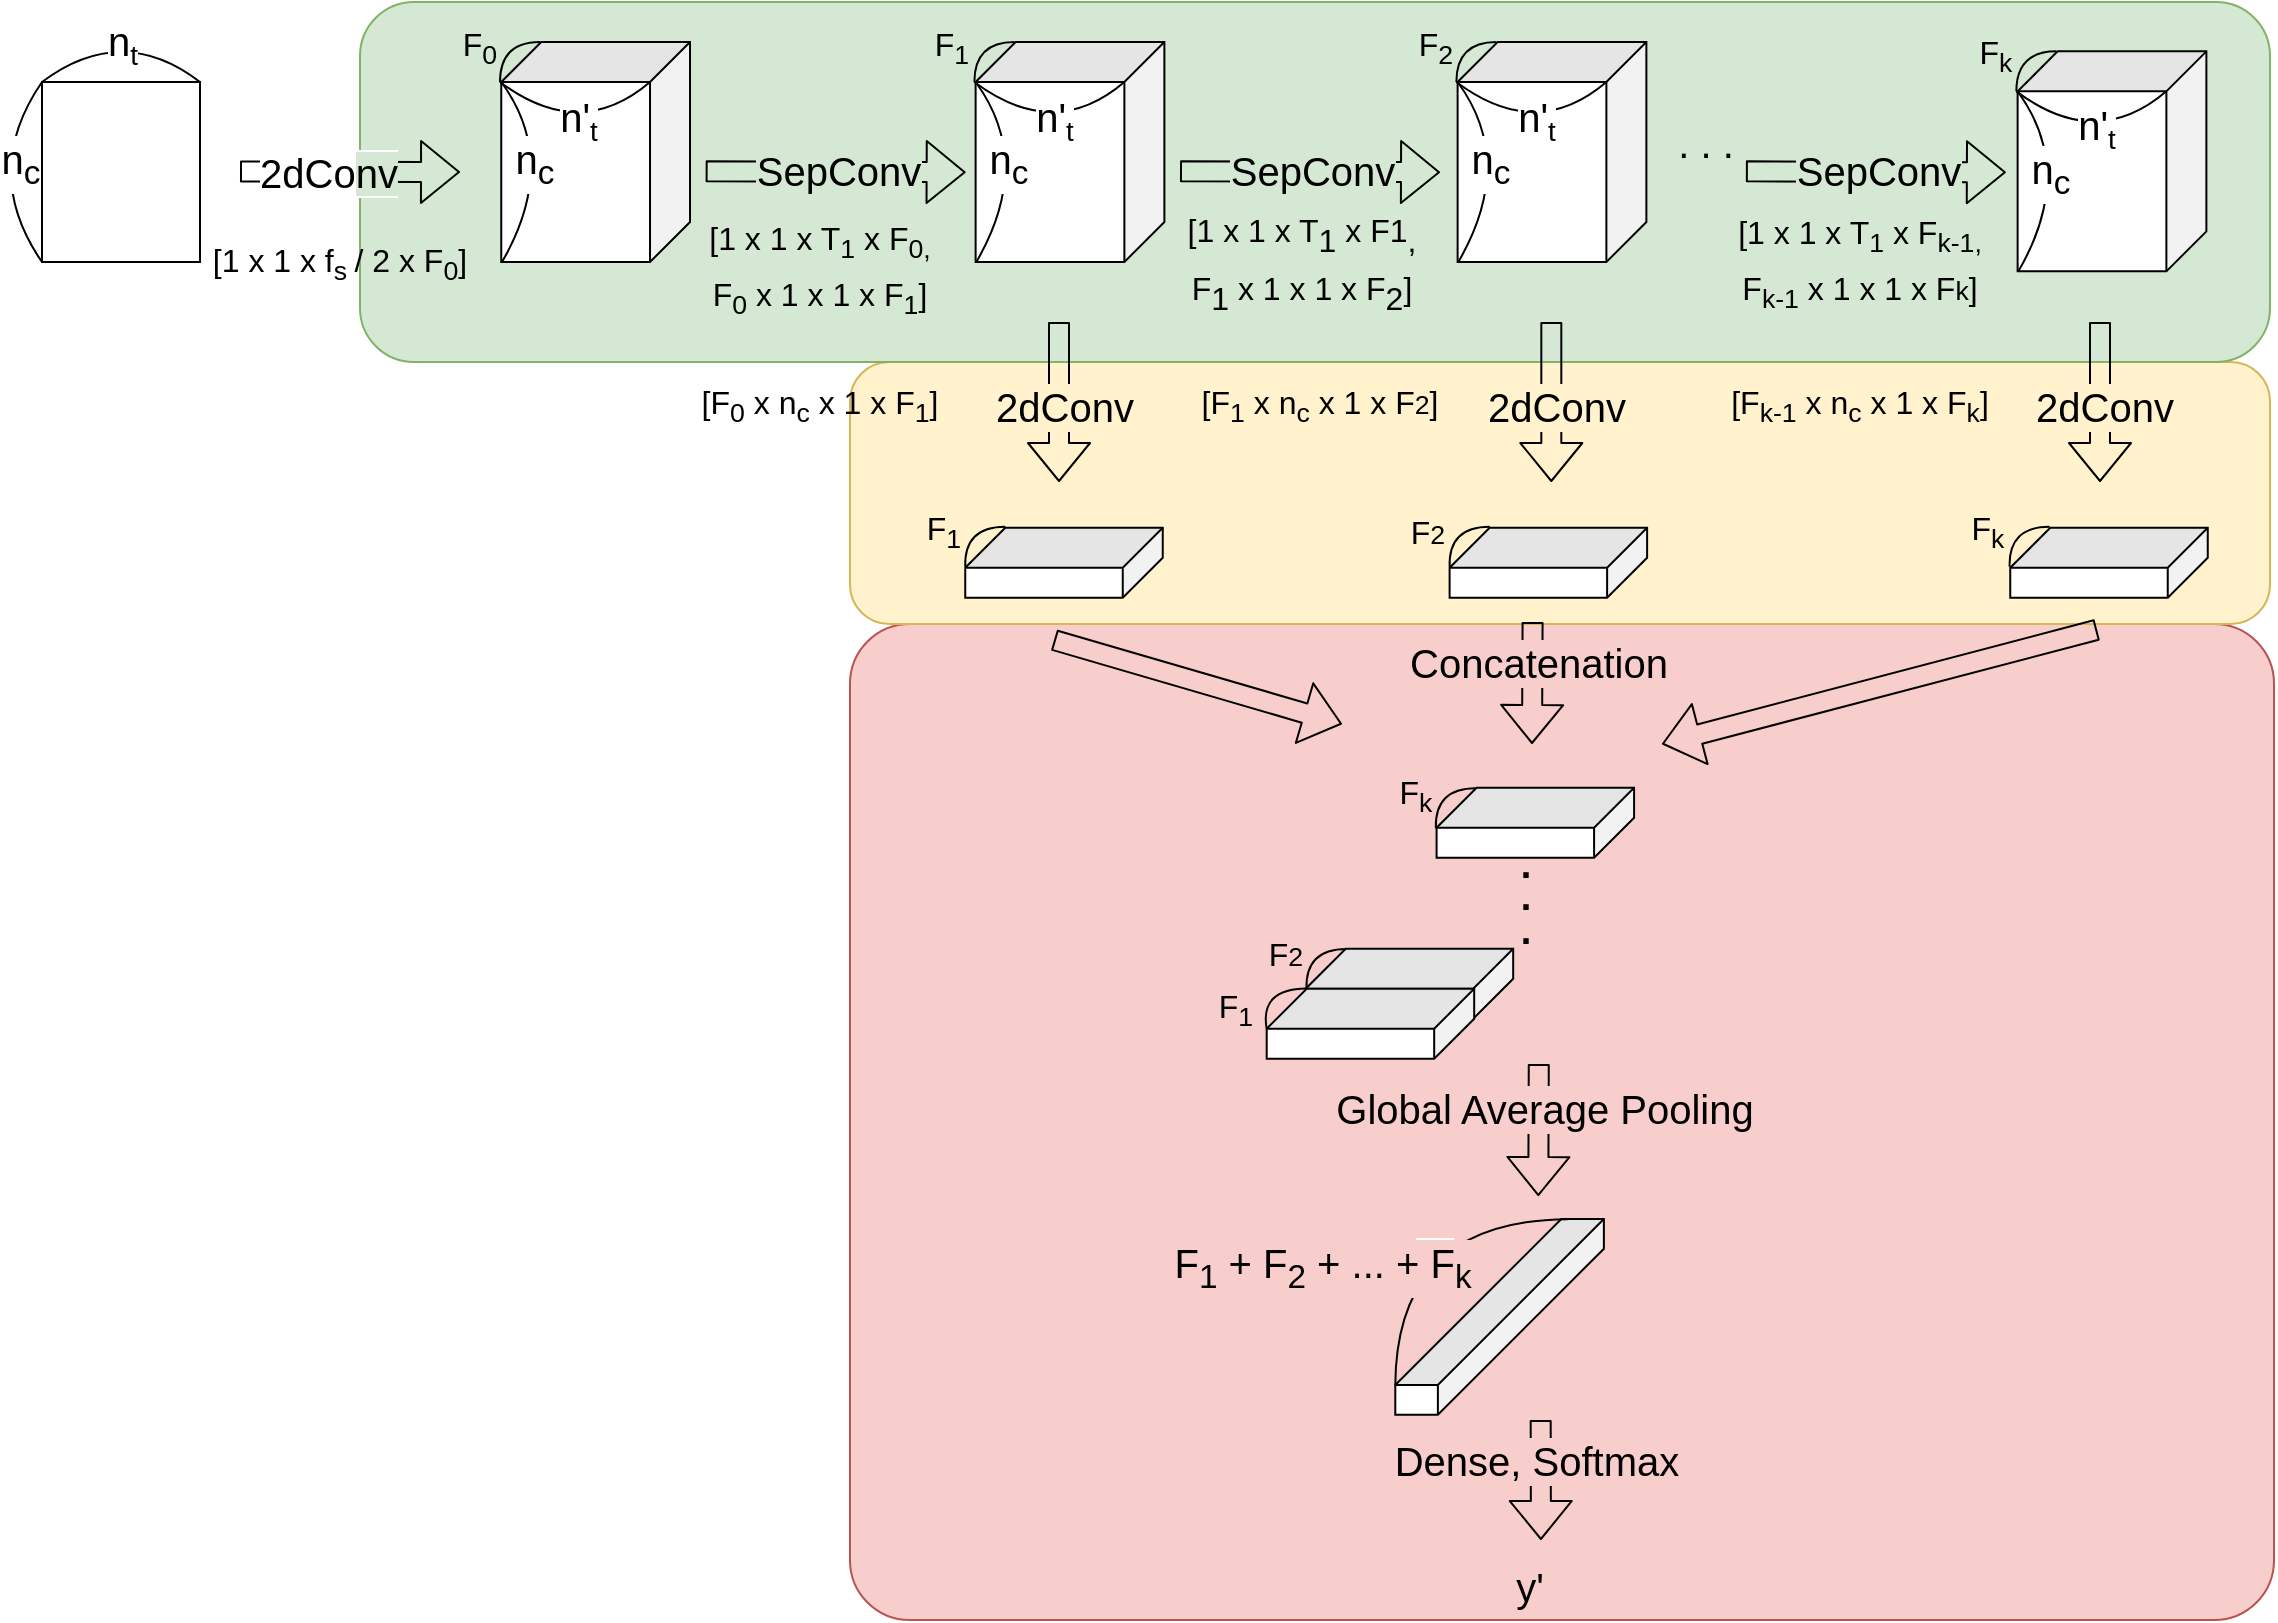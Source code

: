 <mxfile version="15.3.8" type="github"><diagram id="jRIr0wfKVOdQesPZKTkn" name="MSNN"><mxGraphModel dx="2842" dy="867" grid="1" gridSize="10" guides="1" tooltips="1" connect="1" arrows="1" fold="1" page="1" pageScale="1" pageWidth="1169" pageHeight="827" math="0" shadow="0"><root><mxCell id="0"/><mxCell id="1" parent="0"/><mxCell id="ZriFAy0KCeG_H7LmupDI-7" value="" style="rounded=1;whiteSpace=wrap;html=1;labelBackgroundColor=#FFF2CC;glass=0;arcSize=6;imageHeight=22;imageWidth=24;fillColor=#f8cecc;strokeColor=#b85450;" vertex="1" parent="1"><mxGeometry x="-722" y="322" width="712" height="498" as="geometry"/></mxCell><mxCell id="ZriFAy0KCeG_H7LmupDI-4" value="" style="rounded=1;whiteSpace=wrap;html=1;labelBackgroundColor=#D5E8D4;fillColor=#fff2cc;strokeColor=#d6b656;" vertex="1" parent="1"><mxGeometry x="-722" y="191" width="710" height="131" as="geometry"/></mxCell><mxCell id="ZriFAy0KCeG_H7LmupDI-1" value="" style="rounded=1;whiteSpace=wrap;html=1;fillColor=#d5e8d4;strokeColor=#82b366;" vertex="1" parent="1"><mxGeometry x="-967" y="11" width="955" height="180" as="geometry"/></mxCell><mxCell id="K6QV_oRI_L7NrehGVFSH-1" value="" style="rounded=0;whiteSpace=wrap;html=1;" parent="1" vertex="1"><mxGeometry x="-1126" y="51" width="79" height="90" as="geometry"/></mxCell><mxCell id="K6QV_oRI_L7NrehGVFSH-5" value="" style="endArrow=none;html=1;shadow=0;fontSize=20;sourcePerimeterSpacing=5;targetPerimeterSpacing=5;strokeColor=#000000;entryX=1;entryY=0;entryDx=0;entryDy=0;curved=1;" parent="1" target="K6QV_oRI_L7NrehGVFSH-1" edge="1"><mxGeometry width="50" height="50" relative="1" as="geometry"><mxPoint x="-1126" y="51" as="sourcePoint"/><mxPoint x="-1076" y="1" as="targetPoint"/><Array as="points"><mxPoint x="-1086" y="21"/></Array></mxGeometry></mxCell><mxCell id="K6QV_oRI_L7NrehGVFSH-6" value="n&lt;span style=&quot;font-size: 16.667px&quot;&gt;&lt;sub&gt;t&lt;/sub&gt;&lt;/span&gt;" style="edgeLabel;html=1;align=center;verticalAlign=middle;resizable=0;points=[];fontSize=20;" parent="K6QV_oRI_L7NrehGVFSH-5" vertex="1" connectable="0"><mxGeometry x="-0.146" y="-16" relative="1" as="geometry"><mxPoint x="-4" y="-7" as="offset"/></mxGeometry></mxCell><mxCell id="K6QV_oRI_L7NrehGVFSH-9" value="" style="endArrow=none;html=1;shadow=0;fontSize=20;sourcePerimeterSpacing=5;targetPerimeterSpacing=5;strokeColor=#000000;exitX=0;exitY=1;exitDx=0;exitDy=0;curved=1;" parent="1" source="K6QV_oRI_L7NrehGVFSH-1" edge="1"><mxGeometry width="50" height="50" relative="1" as="geometry"><mxPoint x="-1176" y="101" as="sourcePoint"/><mxPoint x="-1126" y="51" as="targetPoint"/><Array as="points"><mxPoint x="-1157" y="96"/></Array></mxGeometry></mxCell><mxCell id="K6QV_oRI_L7NrehGVFSH-10" value="n&lt;sub&gt;c&lt;/sub&gt;" style="edgeLabel;html=1;align=center;verticalAlign=middle;resizable=0;points=[];fontSize=20;" parent="K6QV_oRI_L7NrehGVFSH-9" vertex="1" connectable="0"><mxGeometry x="-0.292" y="-19" relative="1" as="geometry"><mxPoint x="-5" y="-7" as="offset"/></mxGeometry></mxCell><mxCell id="K6QV_oRI_L7NrehGVFSH-11" value="" style="shape=flexArrow;endArrow=classic;html=1;shadow=0;fontSize=20;sourcePerimeterSpacing=5;targetPerimeterSpacing=5;strokeColor=#000000;" parent="1" edge="1"><mxGeometry width="50" height="50" relative="1" as="geometry"><mxPoint x="-1027" y="95.75" as="sourcePoint"/><mxPoint x="-917" y="96" as="targetPoint"/></mxGeometry></mxCell><mxCell id="K6QV_oRI_L7NrehGVFSH-12" value="2dCo&lt;span style=&quot;background-color: rgb(213 , 232 , 212)&quot;&gt;nv&lt;/span&gt;" style="edgeLabel;html=1;align=center;verticalAlign=middle;resizable=0;points=[];fontSize=20;" parent="K6QV_oRI_L7NrehGVFSH-11" vertex="1" connectable="0"><mxGeometry x="0.018" y="2" relative="1" as="geometry"><mxPoint x="-12" y="2" as="offset"/></mxGeometry></mxCell><mxCell id="K6QV_oRI_L7NrehGVFSH-14" value="" style="shape=cube;whiteSpace=wrap;html=1;boundedLbl=1;backgroundOutline=1;darkOpacity=0.05;darkOpacity2=0.1;fontSize=20;rotation=90;" parent="1" vertex="1"><mxGeometry x="-904.18" y="38.81" width="110" height="94.38" as="geometry"/></mxCell><mxCell id="K6QV_oRI_L7NrehGVFSH-15" value="&lt;font style=&quot;font-size: 16px&quot;&gt;[1 x 1 x f&lt;sub&gt;s&amp;nbsp;&lt;/sub&gt;/ 2 x F&lt;sub&gt;0&lt;/sub&gt;]&lt;/font&gt;" style="text;html=1;strokeColor=none;fillColor=none;align=center;verticalAlign=middle;whiteSpace=wrap;rounded=0;fontSize=20;" parent="1" vertex="1"><mxGeometry x="-1047" y="129.75" width="140" height="20" as="geometry"/></mxCell><mxCell id="K6QV_oRI_L7NrehGVFSH-22" value="" style="endArrow=none;html=1;shadow=0;fontSize=20;sourcePerimeterSpacing=5;targetPerimeterSpacing=5;strokeColor=#000000;curved=1;" parent="1" edge="1"><mxGeometry width="50" height="50" relative="1" as="geometry"><mxPoint x="-877" y="31" as="sourcePoint"/><mxPoint x="-897" y="51" as="targetPoint"/><Array as="points"><mxPoint x="-897" y="31"/></Array></mxGeometry></mxCell><mxCell id="K6QV_oRI_L7NrehGVFSH-24" value="&lt;font style=&quot;font-size: 16px&quot;&gt;F&lt;sub&gt;0&lt;/sub&gt;&lt;/font&gt;" style="text;html=1;strokeColor=none;fillColor=none;align=center;verticalAlign=middle;whiteSpace=wrap;rounded=0;fontSize=20;" parent="1" vertex="1"><mxGeometry x="-927" y="21.63" width="40" height="20" as="geometry"/></mxCell><mxCell id="K6QV_oRI_L7NrehGVFSH-25" value="&lt;font style=&quot;font-size: 16px&quot;&gt;[1 x 1 x T&lt;sub&gt;1&lt;/sub&gt;&amp;nbsp;x F&lt;sub&gt;0,&lt;br&gt;&lt;/sub&gt;F&lt;sub&gt;0&lt;/sub&gt; x 1 x 1 x F&lt;sub&gt;1&lt;/sub&gt;]&lt;/font&gt;" style="text;html=1;strokeColor=none;fillColor=none;align=center;verticalAlign=middle;whiteSpace=wrap;rounded=0;fontSize=20;" parent="1" vertex="1"><mxGeometry x="-807" y="133.19" width="140" height="20" as="geometry"/></mxCell><mxCell id="K6QV_oRI_L7NrehGVFSH-26" value="" style="shape=flexArrow;endArrow=classic;html=1;shadow=0;fontSize=20;sourcePerimeterSpacing=5;targetPerimeterSpacing=5;strokeColor=#000000;" parent="1" edge="1"><mxGeometry width="50" height="50" relative="1" as="geometry"><mxPoint x="-794.18" y="95.58" as="sourcePoint"/><mxPoint x="-664.18" y="96.08" as="targetPoint"/></mxGeometry></mxCell><mxCell id="K6QV_oRI_L7NrehGVFSH-27" value="SepConv" style="edgeLabel;html=1;align=center;verticalAlign=middle;resizable=0;points=[];fontSize=20;labelBackgroundColor=#D5E8D4;" parent="K6QV_oRI_L7NrehGVFSH-26" vertex="1" connectable="0"><mxGeometry x="0.018" y="2" relative="1" as="geometry"><mxPoint y="1" as="offset"/></mxGeometry></mxCell><mxCell id="K6QV_oRI_L7NrehGVFSH-29" value="&lt;font style=&quot;font-size: 16px&quot;&gt;[1&amp;nbsp;&lt;/font&gt;&lt;font&gt;&lt;span style=&quot;font-size: 16px&quot;&gt;x 1 x T&lt;/span&gt;&lt;sub style=&quot;font-size: 16px&quot;&gt;1&lt;/sub&gt;&lt;span style=&quot;font-size: 16px&quot;&gt;&amp;nbsp;x F1&lt;/span&gt;&lt;sub style=&quot;font-size: 16px&quot;&gt;,&lt;br&gt;&lt;/sub&gt;&lt;span style=&quot;font-size: 16px&quot;&gt;F&lt;/span&gt;&lt;sub style=&quot;font-size: 16px&quot;&gt;1&lt;/sub&gt;&lt;span style=&quot;font-size: 16px&quot;&gt; x 1 x 1 x F&lt;/span&gt;&lt;sub style=&quot;font-size: 16px&quot;&gt;2&lt;/sub&gt;&lt;span style=&quot;font-size: 16px&quot;&gt;]&lt;/span&gt;&lt;/font&gt;" style="text;html=1;strokeColor=none;fillColor=none;align=center;verticalAlign=middle;whiteSpace=wrap;rounded=0;fontSize=20;" parent="1" vertex="1"><mxGeometry x="-591" y="129.75" width="190" height="20" as="geometry"/></mxCell><mxCell id="K6QV_oRI_L7NrehGVFSH-34" value="" style="shape=flexArrow;endArrow=classic;html=1;shadow=0;fontSize=20;sourcePerimeterSpacing=5;targetPerimeterSpacing=5;strokeColor=#000000;" parent="1" edge="1"><mxGeometry width="50" height="50" relative="1" as="geometry"><mxPoint x="-274.06" y="95.66" as="sourcePoint"/><mxPoint x="-144.06" y="96.16" as="targetPoint"/></mxGeometry></mxCell><mxCell id="K6QV_oRI_L7NrehGVFSH-35" value="SepConv" style="edgeLabel;html=1;align=center;verticalAlign=middle;resizable=0;points=[];fontSize=20;labelBackgroundColor=#D5E8D4;" parent="K6QV_oRI_L7NrehGVFSH-34" vertex="1" connectable="0"><mxGeometry x="0.018" y="2" relative="1" as="geometry"><mxPoint y="1" as="offset"/></mxGeometry></mxCell><mxCell id="K6QV_oRI_L7NrehGVFSH-37" value="&lt;font style=&quot;font-size: 16px&quot;&gt;[1 x 1 x T&lt;sub&gt;1&lt;/sub&gt;&amp;nbsp;x F&lt;sub&gt;k-1,&lt;br&gt;&lt;/sub&gt;F&lt;sub&gt;k-1&lt;/sub&gt; x 1 x 1 x F&lt;/font&gt;&lt;font&gt;&lt;span style=&quot;font-size: 13.333px&quot;&gt;k&lt;/span&gt;&lt;span style=&quot;font-size: 16px&quot;&gt;]&lt;/span&gt;&lt;/font&gt;" style="text;html=1;strokeColor=none;fillColor=none;align=center;verticalAlign=middle;whiteSpace=wrap;rounded=0;fontSize=20;" parent="1" vertex="1"><mxGeometry x="-287" y="129.75" width="140" height="20" as="geometry"/></mxCell><mxCell id="K6QV_oRI_L7NrehGVFSH-44" value=". . ." style="text;html=1;strokeColor=none;fillColor=none;align=center;verticalAlign=middle;whiteSpace=wrap;rounded=0;fontSize=20;" parent="1" vertex="1"><mxGeometry x="-314.06" y="71.0" width="40" height="20" as="geometry"/></mxCell><mxCell id="K6QV_oRI_L7NrehGVFSH-47" value="" style="shape=flexArrow;endArrow=classic;html=1;shadow=0;fontSize=20;sourcePerimeterSpacing=5;targetPerimeterSpacing=5;strokeColor=#000000;" parent="1" edge="1"><mxGeometry width="50" height="50" relative="1" as="geometry"><mxPoint x="-617.5" y="171" as="sourcePoint"/><mxPoint x="-617.5" y="251" as="targetPoint"/></mxGeometry></mxCell><mxCell id="K6QV_oRI_L7NrehGVFSH-48" value="2dConv" style="edgeLabel;html=1;align=center;verticalAlign=middle;resizable=0;points=[];fontSize=20;labelBackgroundColor=#FFF2CC;" parent="K6QV_oRI_L7NrehGVFSH-47" vertex="1" connectable="0"><mxGeometry x="0.018" y="2" relative="1" as="geometry"><mxPoint y="1" as="offset"/></mxGeometry></mxCell><mxCell id="K6QV_oRI_L7NrehGVFSH-49" value="&lt;font style=&quot;font-size: 16px&quot;&gt;[F&lt;sub&gt;0&lt;/sub&gt; x n&lt;sub&gt;c&lt;/sub&gt; x 1&amp;nbsp;x F&lt;sub&gt;1&lt;/sub&gt;]&lt;/font&gt;" style="text;html=1;strokeColor=none;fillColor=none;align=center;verticalAlign=middle;whiteSpace=wrap;rounded=0;fontSize=20;" parent="1" vertex="1"><mxGeometry x="-807" y="201" width="140" height="20" as="geometry"/></mxCell><mxCell id="K6QV_oRI_L7NrehGVFSH-50" value="" style="shape=cube;whiteSpace=wrap;html=1;boundedLbl=1;backgroundOutline=1;darkOpacity=0.05;darkOpacity2=0.1;fontSize=20;rotation=90;" parent="1" vertex="1"><mxGeometry x="-632.5" y="242" width="35" height="98.75" as="geometry"/></mxCell><mxCell id="K6QV_oRI_L7NrehGVFSH-51" value="&lt;font style=&quot;font-size: 16px&quot;&gt;F&lt;sub&gt;1&lt;/sub&gt;&lt;/font&gt;" style="text;html=1;strokeColor=none;fillColor=none;align=center;verticalAlign=middle;whiteSpace=wrap;rounded=0;fontSize=20;" parent="1" vertex="1"><mxGeometry x="-695" y="264" width="40" height="20" as="geometry"/></mxCell><mxCell id="K6QV_oRI_L7NrehGVFSH-52" value="" style="endArrow=none;html=1;shadow=0;fontSize=20;sourcePerimeterSpacing=5;targetPerimeterSpacing=5;strokeColor=#000000;curved=1;exitX=0;exitY=0;exitDx=0;exitDy=98.75;exitPerimeter=0;entryX=0;entryY=0;entryDx=20;entryDy=118.75;entryPerimeter=0;" parent="1" edge="1"><mxGeometry width="50" height="50" relative="1" as="geometry"><mxPoint x="-644.375" y="273.375" as="sourcePoint"/><mxPoint x="-664.375" y="293.375" as="targetPoint"/><Array as="points"><mxPoint x="-665" y="273.37"/></Array></mxGeometry></mxCell><mxCell id="K6QV_oRI_L7NrehGVFSH-56" value="" style="shape=flexArrow;endArrow=classic;html=1;shadow=0;fontSize=20;sourcePerimeterSpacing=5;targetPerimeterSpacing=5;strokeColor=#000000;" parent="1" edge="1"><mxGeometry width="50" height="50" relative="1" as="geometry"><mxPoint x="-371.34" y="171" as="sourcePoint"/><mxPoint x="-371.34" y="251" as="targetPoint"/></mxGeometry></mxCell><mxCell id="K6QV_oRI_L7NrehGVFSH-57" value="2dConv" style="edgeLabel;html=1;align=center;verticalAlign=middle;resizable=0;points=[];fontSize=20;labelBackgroundColor=#FFF2CC;" parent="K6QV_oRI_L7NrehGVFSH-56" vertex="1" connectable="0"><mxGeometry x="0.018" y="2" relative="1" as="geometry"><mxPoint y="1" as="offset"/></mxGeometry></mxCell><mxCell id="K6QV_oRI_L7NrehGVFSH-58" value="&lt;font style=&quot;font-size: 16px&quot;&gt;[F&lt;sub&gt;1&lt;/sub&gt; x n&lt;sub&gt;c&lt;/sub&gt; x 1&amp;nbsp;x F&lt;/font&gt;&lt;font&gt;&lt;span style=&quot;font-size: 13.333px&quot;&gt;2&lt;/span&gt;&lt;span style=&quot;font-size: 16px&quot;&gt;]&lt;/span&gt;&lt;/font&gt;" style="text;html=1;strokeColor=none;fillColor=none;align=center;verticalAlign=middle;whiteSpace=wrap;rounded=0;fontSize=20;" parent="1" vertex="1"><mxGeometry x="-557" y="201" width="140" height="20" as="geometry"/></mxCell><mxCell id="K6QV_oRI_L7NrehGVFSH-59" value="" style="shape=cube;whiteSpace=wrap;html=1;boundedLbl=1;backgroundOutline=1;darkOpacity=0.05;darkOpacity2=0.1;fontSize=20;rotation=90;" parent="1" vertex="1"><mxGeometry x="-390.32" y="242" width="35" height="98.75" as="geometry"/></mxCell><mxCell id="K6QV_oRI_L7NrehGVFSH-60" value="&lt;font style=&quot;font-size: 16px&quot;&gt;F&lt;/font&gt;&lt;font style=&quot;font-size: 13.333px&quot;&gt;2&lt;/font&gt;" style="text;html=1;strokeColor=none;fillColor=none;align=center;verticalAlign=middle;whiteSpace=wrap;rounded=0;fontSize=20;" parent="1" vertex="1"><mxGeometry x="-452.82" y="264" width="40" height="20" as="geometry"/></mxCell><mxCell id="K6QV_oRI_L7NrehGVFSH-61" value="" style="endArrow=none;html=1;shadow=0;fontSize=20;sourcePerimeterSpacing=5;targetPerimeterSpacing=5;strokeColor=#000000;curved=1;exitX=0;exitY=0;exitDx=0;exitDy=98.75;exitPerimeter=0;entryX=0;entryY=0;entryDx=20;entryDy=118.75;entryPerimeter=0;" parent="1" edge="1"><mxGeometry width="50" height="50" relative="1" as="geometry"><mxPoint x="-402.195" y="273.375" as="sourcePoint"/><mxPoint x="-422.195" y="293.375" as="targetPoint"/><Array as="points"><mxPoint x="-422.82" y="273.37"/></Array></mxGeometry></mxCell><mxCell id="K6QV_oRI_L7NrehGVFSH-62" value="" style="shape=flexArrow;endArrow=classic;html=1;shadow=0;fontSize=20;sourcePerimeterSpacing=5;targetPerimeterSpacing=5;strokeColor=#000000;" parent="1" edge="1"><mxGeometry width="50" height="50" relative="1" as="geometry"><mxPoint x="-97" y="171" as="sourcePoint"/><mxPoint x="-97" y="251" as="targetPoint"/></mxGeometry></mxCell><mxCell id="K6QV_oRI_L7NrehGVFSH-63" value="2dConv" style="edgeLabel;html=1;align=center;verticalAlign=middle;resizable=0;points=[];fontSize=20;labelBackgroundColor=#FFF2CC;" parent="K6QV_oRI_L7NrehGVFSH-62" vertex="1" connectable="0"><mxGeometry x="0.018" y="2" relative="1" as="geometry"><mxPoint y="1" as="offset"/></mxGeometry></mxCell><mxCell id="K6QV_oRI_L7NrehGVFSH-64" value="&lt;font style=&quot;font-size: 16px&quot;&gt;[F&lt;sub&gt;k-1&lt;/sub&gt; x n&lt;sub&gt;c&lt;/sub&gt; x 1&amp;nbsp;x F&lt;sub&gt;k&lt;/sub&gt;]&lt;/font&gt;" style="text;html=1;strokeColor=none;fillColor=none;align=center;verticalAlign=middle;whiteSpace=wrap;rounded=0;fontSize=20;" parent="1" vertex="1"><mxGeometry x="-287" y="201" width="140" height="20" as="geometry"/></mxCell><mxCell id="K6QV_oRI_L7NrehGVFSH-66" value="&lt;font style=&quot;font-size: 16px&quot;&gt;F&lt;sub&gt;k&lt;/sub&gt;&lt;/font&gt;" style="text;html=1;strokeColor=none;fillColor=none;align=center;verticalAlign=middle;whiteSpace=wrap;rounded=0;fontSize=20;" parent="1" vertex="1"><mxGeometry x="-172.82" y="264" width="40" height="20" as="geometry"/></mxCell><mxCell id="K6QV_oRI_L7NrehGVFSH-67" value="" style="endArrow=none;html=1;shadow=0;fontSize=20;sourcePerimeterSpacing=5;targetPerimeterSpacing=5;strokeColor=#000000;curved=1;exitX=0;exitY=0;exitDx=0;exitDy=98.75;exitPerimeter=0;entryX=0;entryY=0;entryDx=20;entryDy=118.75;entryPerimeter=0;" parent="1" edge="1"><mxGeometry width="50" height="50" relative="1" as="geometry"><mxPoint x="-122.195" y="273.375" as="sourcePoint"/><mxPoint x="-142.195" y="293.375" as="targetPoint"/><Array as="points"><mxPoint x="-142.82" y="273.37"/></Array></mxGeometry></mxCell><mxCell id="K6QV_oRI_L7NrehGVFSH-68" value="" style="shape=cube;whiteSpace=wrap;html=1;boundedLbl=1;backgroundOutline=1;darkOpacity=0.05;darkOpacity2=0.1;fontSize=20;rotation=90;" parent="1" vertex="1"><mxGeometry x="-459.78" y="450" width="35" height="103.74" as="geometry"/></mxCell><mxCell id="K6QV_oRI_L7NrehGVFSH-70" value="" style="shape=cube;whiteSpace=wrap;html=1;boundedLbl=1;backgroundOutline=1;darkOpacity=0.05;darkOpacity2=0.1;fontSize=20;rotation=90;" parent="1" vertex="1"><mxGeometry x="-479.28" y="470" width="35" height="103.74" as="geometry"/></mxCell><mxCell id="K6QV_oRI_L7NrehGVFSH-72" value="&lt;h6&gt;&lt;font style=&quot;font-size: 19px ; line-height: 60%&quot;&gt;.&lt;br&gt;&lt;/font&gt;&lt;font style=&quot;font-size: 19px ; line-height: 60%&quot;&gt;.&lt;br&gt;&lt;/font&gt;&lt;font style=&quot;font-size: 19px ; line-height: 60%&quot;&gt;.&lt;/font&gt;&lt;/h6&gt;" style="text;html=1;strokeColor=none;fillColor=none;align=center;verticalAlign=middle;whiteSpace=wrap;rounded=0;fontSize=20;" parent="1" vertex="1"><mxGeometry x="-403.83" y="450.75" width="40" height="20" as="geometry"/></mxCell><mxCell id="K6QV_oRI_L7NrehGVFSH-74" value="&lt;font style=&quot;font-size: 16px&quot;&gt;F&lt;sub&gt;1&lt;/sub&gt;&lt;/font&gt;" style="text;html=1;strokeColor=none;fillColor=none;align=center;verticalAlign=middle;whiteSpace=wrap;rounded=0;fontSize=20;" parent="1" vertex="1"><mxGeometry x="-549.21" y="502.5" width="40" height="20" as="geometry"/></mxCell><mxCell id="K6QV_oRI_L7NrehGVFSH-75" value="" style="endArrow=none;html=1;shadow=0;fontSize=20;sourcePerimeterSpacing=5;targetPerimeterSpacing=5;strokeColor=#000000;curved=1;entryX=0;entryY=0;entryDx=20;entryDy=103.74;entryPerimeter=0;" parent="1" target="K6QV_oRI_L7NrehGVFSH-70" edge="1"><mxGeometry width="50" height="50" relative="1" as="geometry"><mxPoint x="-493.78" y="504.25" as="sourcePoint"/><mxPoint x="-511.37" y="525.14" as="targetPoint"/><Array as="points"><mxPoint x="-517.21" y="504.5"/></Array></mxGeometry></mxCell><mxCell id="K6QV_oRI_L7NrehGVFSH-79" value="&lt;font style=&quot;font-size: 16px&quot;&gt;F&lt;/font&gt;&lt;font style=&quot;font-size: 13.333px&quot;&gt;2&lt;/font&gt;" style="text;html=1;strokeColor=none;fillColor=none;align=center;verticalAlign=middle;whiteSpace=wrap;rounded=0;fontSize=20;" parent="1" vertex="1"><mxGeometry x="-524.39" y="475.13" width="40" height="20" as="geometry"/></mxCell><mxCell id="K6QV_oRI_L7NrehGVFSH-80" value="" style="endArrow=none;html=1;shadow=0;fontSize=20;sourcePerimeterSpacing=5;targetPerimeterSpacing=5;strokeColor=#000000;curved=1;exitX=0;exitY=0;exitDx=0;exitDy=98.75;exitPerimeter=0;entryX=0;entryY=0;entryDx=20;entryDy=118.75;entryPerimeter=0;" parent="1" edge="1"><mxGeometry width="50" height="50" relative="1" as="geometry"><mxPoint x="-473.765" y="484.505" as="sourcePoint"/><mxPoint x="-493.765" y="504.505" as="targetPoint"/><Array as="points"><mxPoint x="-494.39" y="484.5"/></Array></mxGeometry></mxCell><mxCell id="K6QV_oRI_L7NrehGVFSH-81" value="&lt;font style=&quot;font-size: 16px&quot;&gt;F&lt;sub&gt;k&lt;/sub&gt;&lt;/font&gt;" style="text;html=1;strokeColor=none;fillColor=none;align=center;verticalAlign=middle;whiteSpace=wrap;rounded=0;fontSize=20;" parent="1" vertex="1"><mxGeometry x="-458.7" y="395.75" width="40" height="20" as="geometry"/></mxCell><mxCell id="K6QV_oRI_L7NrehGVFSH-82" value="" style="endArrow=none;html=1;shadow=0;fontSize=20;sourcePerimeterSpacing=5;targetPerimeterSpacing=5;strokeColor=#000000;curved=1;exitX=0;exitY=0;exitDx=0;exitDy=98.75;exitPerimeter=0;entryX=0;entryY=0;entryDx=20;entryDy=118.75;entryPerimeter=0;" parent="1" edge="1"><mxGeometry width="50" height="50" relative="1" as="geometry"><mxPoint x="-409.075" y="404.125" as="sourcePoint"/><mxPoint x="-429.075" y="424.125" as="targetPoint"/><Array as="points"><mxPoint x="-429.7" y="404.12"/></Array></mxGeometry></mxCell><mxCell id="K6QV_oRI_L7NrehGVFSH-83" value="" style="shape=cube;whiteSpace=wrap;html=1;boundedLbl=1;backgroundOutline=1;darkOpacity=0.05;darkOpacity2=0.1;fontSize=20;rotation=90;size=83;" parent="1" vertex="1"><mxGeometry x="-446.13" y="616.29" width="97.85" height="104.29" as="geometry"/></mxCell><mxCell id="K6QV_oRI_L7NrehGVFSH-84" value="" style="shape=flexArrow;endArrow=classic;html=1;shadow=0;fontSize=20;sourcePerimeterSpacing=5;targetPerimeterSpacing=5;strokeColor=#000000;" parent="1" edge="1"><mxGeometry width="50" height="50" relative="1" as="geometry"><mxPoint x="-380.71" y="321" as="sourcePoint"/><mxPoint x="-381" y="382" as="targetPoint"/></mxGeometry></mxCell><mxCell id="K6QV_oRI_L7NrehGVFSH-85" value="Concatenation" style="edgeLabel;html=1;align=center;verticalAlign=middle;resizable=0;points=[];fontSize=20;labelBackgroundColor=#F8CECC;" parent="K6QV_oRI_L7NrehGVFSH-84" vertex="1" connectable="0"><mxGeometry x="0.018" y="2" relative="1" as="geometry"><mxPoint x="1" y="-11" as="offset"/></mxGeometry></mxCell><mxCell id="K6QV_oRI_L7NrehGVFSH-86" value="" style="shape=flexArrow;endArrow=classic;html=1;shadow=0;fontSize=20;sourcePerimeterSpacing=5;targetPerimeterSpacing=5;strokeColor=#000000;" parent="1" edge="1"><mxGeometry width="50" height="50" relative="1" as="geometry"><mxPoint x="-620" y="330" as="sourcePoint"/><mxPoint x="-476" y="372" as="targetPoint"/></mxGeometry></mxCell><mxCell id="K6QV_oRI_L7NrehGVFSH-88" value="" style="shape=flexArrow;endArrow=classic;html=1;shadow=0;fontSize=20;sourcePerimeterSpacing=5;targetPerimeterSpacing=5;strokeColor=#000000;" parent="1" edge="1"><mxGeometry width="50" height="50" relative="1" as="geometry"><mxPoint x="-98.42" y="324.87" as="sourcePoint"/><mxPoint x="-316" y="382" as="targetPoint"/></mxGeometry></mxCell><mxCell id="K6QV_oRI_L7NrehGVFSH-90" value="" style="shape=flexArrow;endArrow=classic;html=1;shadow=0;fontSize=20;sourcePerimeterSpacing=5;targetPerimeterSpacing=5;strokeColor=#000000;" parent="1" edge="1"><mxGeometry width="50" height="50" relative="1" as="geometry"><mxPoint x="-377.61" y="542" as="sourcePoint"/><mxPoint x="-377.86" y="608.01" as="targetPoint"/></mxGeometry></mxCell><mxCell id="K6QV_oRI_L7NrehGVFSH-91" value="Global Average Pooling" style="edgeLabel;html=1;align=center;verticalAlign=middle;resizable=0;points=[];fontSize=20;labelBackgroundColor=#F8CECC;" parent="K6QV_oRI_L7NrehGVFSH-90" vertex="1" connectable="0"><mxGeometry x="0.018" y="2" relative="1" as="geometry"><mxPoint y="-12" as="offset"/></mxGeometry></mxCell><mxCell id="K6QV_oRI_L7NrehGVFSH-92" value="" style="endArrow=none;html=1;shadow=0;fontSize=20;sourcePerimeterSpacing=5;targetPerimeterSpacing=5;strokeColor=#000000;exitX=0;exitY=0;exitDx=83;exitDy=104.29;curved=1;exitPerimeter=0;entryX=0.001;entryY=0.173;entryDx=0;entryDy=0;entryPerimeter=0;" parent="1" source="K6QV_oRI_L7NrehGVFSH-83" target="K6QV_oRI_L7NrehGVFSH-83" edge="1"><mxGeometry width="50" height="50" relative="1" as="geometry"><mxPoint x="-448.91" y="708.01" as="sourcePoint"/><mxPoint x="-365.85" y="618.01" as="targetPoint"/><Array as="points"><mxPoint x="-448.85" y="620.01"/></Array></mxGeometry></mxCell><mxCell id="K6QV_oRI_L7NrehGVFSH-93" value="n&lt;sub&gt;c&lt;/sub&gt;" style="edgeLabel;html=1;align=center;verticalAlign=middle;resizable=0;points=[];fontSize=20;" parent="K6QV_oRI_L7NrehGVFSH-92" vertex="1" connectable="0"><mxGeometry x="-0.292" y="-19" relative="1" as="geometry"><mxPoint as="offset"/></mxGeometry></mxCell><mxCell id="K6QV_oRI_L7NrehGVFSH-94" value="F&lt;sub&gt;1&lt;/sub&gt; + F&lt;sub&gt;2&lt;/sub&gt; + ... + F&lt;sub&gt;k&lt;/sub&gt;" style="edgeLabel;html=1;align=center;verticalAlign=middle;resizable=0;points=[];fontSize=20;labelBackgroundColor=#F8CECC;" parent="K6QV_oRI_L7NrehGVFSH-92" vertex="1" connectable="0"><mxGeometry x="-0.298" y="-18" relative="1" as="geometry"><mxPoint x="-55" as="offset"/></mxGeometry></mxCell><mxCell id="K6QV_oRI_L7NrehGVFSH-95" value="" style="shape=flexArrow;endArrow=classic;html=1;shadow=0;fontSize=20;sourcePerimeterSpacing=5;targetPerimeterSpacing=5;strokeColor=#000000;" parent="1" edge="1"><mxGeometry width="50" height="50" relative="1" as="geometry"><mxPoint x="-376.66" y="720" as="sourcePoint"/><mxPoint x="-376.54" y="780" as="targetPoint"/></mxGeometry></mxCell><mxCell id="K6QV_oRI_L7NrehGVFSH-96" value="Dense, Softmax" style="edgeLabel;html=1;align=center;verticalAlign=middle;resizable=0;points=[];fontSize=20;labelBackgroundColor=#F8CECC;" parent="K6QV_oRI_L7NrehGVFSH-95" vertex="1" connectable="0"><mxGeometry x="0.018" y="2" relative="1" as="geometry"><mxPoint x="-5" y="-11" as="offset"/></mxGeometry></mxCell><mxCell id="K6QV_oRI_L7NrehGVFSH-97" value="y'" style="text;html=1;strokeColor=none;fillColor=none;align=center;verticalAlign=middle;whiteSpace=wrap;rounded=0;fontSize=20;" parent="1" vertex="1"><mxGeometry x="-401.83" y="793" width="40" height="20" as="geometry"/></mxCell><mxCell id="GJ2BzSzPHDWUAvZUWdHp-2" value="" style="endArrow=none;html=1;shadow=0;fontSize=20;sourcePerimeterSpacing=5;targetPerimeterSpacing=5;strokeColor=#000000;exitX=0;exitY=1;exitDx=0;exitDy=0;curved=1;entryX=0;entryY=0;entryDx=20;entryDy=94.38;entryPerimeter=0;" parent="1" target="K6QV_oRI_L7NrehGVFSH-14" edge="1"><mxGeometry width="50" height="50" relative="1" as="geometry"><mxPoint x="-896" y="141.0" as="sourcePoint"/><mxPoint x="-896" y="21" as="targetPoint"/><Array as="points"><mxPoint x="-867" y="91"/></Array></mxGeometry></mxCell><mxCell id="GJ2BzSzPHDWUAvZUWdHp-3" value="n&lt;sub&gt;c&lt;/sub&gt;" style="edgeLabel;html=1;align=center;verticalAlign=middle;resizable=0;points=[];fontSize=20;" parent="GJ2BzSzPHDWUAvZUWdHp-2" vertex="1" connectable="0"><mxGeometry x="-0.292" y="-19" relative="1" as="geometry"><mxPoint x="-20" y="-26" as="offset"/></mxGeometry></mxCell><mxCell id="GJ2BzSzPHDWUAvZUWdHp-6" value="" style="endArrow=none;html=1;shadow=0;fontSize=20;sourcePerimeterSpacing=5;targetPerimeterSpacing=5;strokeColor=#000000;curved=1;entryX=0;entryY=0;entryDx=110;entryDy=20;entryPerimeter=0;" parent="1" edge="1"><mxGeometry width="50" height="50" relative="1" as="geometry"><mxPoint x="-897" y="51" as="sourcePoint"/><mxPoint x="-821.99" y="51" as="targetPoint"/><Array as="points"><mxPoint x="-857" y="81"/></Array></mxGeometry></mxCell><mxCell id="GJ2BzSzPHDWUAvZUWdHp-7" value="n'&lt;span style=&quot;font-size: 16.667px&quot;&gt;&lt;sub&gt;t&lt;/sub&gt;&lt;/span&gt;" style="edgeLabel;html=1;align=center;verticalAlign=middle;resizable=0;points=[];fontSize=20;" parent="GJ2BzSzPHDWUAvZUWdHp-6" vertex="1" connectable="0"><mxGeometry x="-0.146" y="-16" relative="1" as="geometry"><mxPoint x="16" y="-19" as="offset"/></mxGeometry></mxCell><mxCell id="GJ2BzSzPHDWUAvZUWdHp-12" style="edgeStyle=orthogonalEdgeStyle;rounded=0;orthogonalLoop=1;jettySize=auto;html=1;exitX=0.5;exitY=1;exitDx=0;exitDy=0;" parent="1" source="K6QV_oRI_L7NrehGVFSH-25" target="K6QV_oRI_L7NrehGVFSH-25" edge="1"><mxGeometry relative="1" as="geometry"/></mxCell><mxCell id="GJ2BzSzPHDWUAvZUWdHp-13" value="" style="shape=cube;whiteSpace=wrap;html=1;boundedLbl=1;backgroundOutline=1;darkOpacity=0.05;darkOpacity2=0.1;fontSize=20;rotation=90;" parent="1" vertex="1"><mxGeometry x="-667" y="38.81" width="110" height="94.38" as="geometry"/></mxCell><mxCell id="GJ2BzSzPHDWUAvZUWdHp-14" value="" style="endArrow=none;html=1;shadow=0;fontSize=20;sourcePerimeterSpacing=5;targetPerimeterSpacing=5;strokeColor=#000000;curved=1;" parent="1" edge="1"><mxGeometry width="50" height="50" relative="1" as="geometry"><mxPoint x="-639.82" y="31" as="sourcePoint"/><mxPoint x="-659.82" y="51" as="targetPoint"/><Array as="points"><mxPoint x="-659.82" y="31"/></Array></mxGeometry></mxCell><mxCell id="GJ2BzSzPHDWUAvZUWdHp-15" value="" style="endArrow=none;html=1;shadow=0;fontSize=20;sourcePerimeterSpacing=5;targetPerimeterSpacing=5;strokeColor=#000000;exitX=0;exitY=1;exitDx=0;exitDy=0;curved=1;entryX=0;entryY=0;entryDx=20;entryDy=94.38;entryPerimeter=0;" parent="1" target="GJ2BzSzPHDWUAvZUWdHp-13" edge="1"><mxGeometry width="50" height="50" relative="1" as="geometry"><mxPoint x="-658.82" y="141.0" as="sourcePoint"/><mxPoint x="-658.82" y="21" as="targetPoint"/><Array as="points"><mxPoint x="-629.82" y="91"/></Array></mxGeometry></mxCell><mxCell id="GJ2BzSzPHDWUAvZUWdHp-16" value="n&lt;sub&gt;c&lt;/sub&gt;" style="edgeLabel;html=1;align=center;verticalAlign=middle;resizable=0;points=[];fontSize=20;" parent="GJ2BzSzPHDWUAvZUWdHp-15" vertex="1" connectable="0"><mxGeometry x="-0.292" y="-19" relative="1" as="geometry"><mxPoint x="-20" y="-26" as="offset"/></mxGeometry></mxCell><mxCell id="GJ2BzSzPHDWUAvZUWdHp-17" value="" style="endArrow=none;html=1;shadow=0;fontSize=20;sourcePerimeterSpacing=5;targetPerimeterSpacing=5;strokeColor=#000000;curved=1;entryX=0;entryY=0;entryDx=110;entryDy=20;entryPerimeter=0;" parent="1" edge="1"><mxGeometry width="50" height="50" relative="1" as="geometry"><mxPoint x="-659.82" y="51" as="sourcePoint"/><mxPoint x="-584.81" y="51" as="targetPoint"/><Array as="points"><mxPoint x="-619.82" y="81"/></Array></mxGeometry></mxCell><mxCell id="GJ2BzSzPHDWUAvZUWdHp-18" value="n'&lt;span style=&quot;font-size: 16.667px&quot;&gt;&lt;sub&gt;t&lt;/sub&gt;&lt;/span&gt;" style="edgeLabel;html=1;align=center;verticalAlign=middle;resizable=0;points=[];fontSize=20;" parent="GJ2BzSzPHDWUAvZUWdHp-17" vertex="1" connectable="0"><mxGeometry x="-0.146" y="-16" relative="1" as="geometry"><mxPoint x="16" y="-19" as="offset"/></mxGeometry></mxCell><mxCell id="GJ2BzSzPHDWUAvZUWdHp-19" value="&lt;font style=&quot;font-size: 16px&quot;&gt;F&lt;sub&gt;1&lt;/sub&gt;&lt;/font&gt;" style="text;html=1;strokeColor=none;fillColor=none;align=center;verticalAlign=middle;whiteSpace=wrap;rounded=0;fontSize=20;" parent="1" vertex="1"><mxGeometry x="-691" y="21.63" width="40" height="20" as="geometry"/></mxCell><mxCell id="GJ2BzSzPHDWUAvZUWdHp-20" value="" style="shape=flexArrow;endArrow=classic;html=1;shadow=0;fontSize=20;sourcePerimeterSpacing=5;targetPerimeterSpacing=5;strokeColor=#000000;" parent="1" edge="1"><mxGeometry width="50" height="50" relative="1" as="geometry"><mxPoint x="-557" y="95.58" as="sourcePoint"/><mxPoint x="-427.0" y="96.08" as="targetPoint"/></mxGeometry></mxCell><mxCell id="GJ2BzSzPHDWUAvZUWdHp-21" value="SepConv" style="edgeLabel;html=1;align=center;verticalAlign=middle;resizable=0;points=[];fontSize=20;labelBackgroundColor=#D5E8D4;" parent="GJ2BzSzPHDWUAvZUWdHp-20" vertex="1" connectable="0"><mxGeometry x="0.018" y="2" relative="1" as="geometry"><mxPoint y="1" as="offset"/></mxGeometry></mxCell><mxCell id="GJ2BzSzPHDWUAvZUWdHp-23" value="" style="shape=cube;whiteSpace=wrap;html=1;boundedLbl=1;backgroundOutline=1;darkOpacity=0.05;darkOpacity2=0.1;fontSize=20;rotation=90;" parent="1" vertex="1"><mxGeometry x="-426.0" y="38.81" width="110" height="94.38" as="geometry"/></mxCell><mxCell id="GJ2BzSzPHDWUAvZUWdHp-24" value="" style="endArrow=none;html=1;shadow=0;fontSize=20;sourcePerimeterSpacing=5;targetPerimeterSpacing=5;strokeColor=#000000;curved=1;" parent="1" edge="1"><mxGeometry width="50" height="50" relative="1" as="geometry"><mxPoint x="-398.82" y="31" as="sourcePoint"/><mxPoint x="-418.82" y="51" as="targetPoint"/><Array as="points"><mxPoint x="-418.82" y="31"/></Array></mxGeometry></mxCell><mxCell id="GJ2BzSzPHDWUAvZUWdHp-25" value="&lt;font style=&quot;font-size: 16px&quot;&gt;F&lt;sub&gt;2&lt;/sub&gt;&lt;/font&gt;" style="text;html=1;strokeColor=none;fillColor=none;align=center;verticalAlign=middle;whiteSpace=wrap;rounded=0;fontSize=20;" parent="1" vertex="1"><mxGeometry x="-448.82" y="21.63" width="40" height="20" as="geometry"/></mxCell><mxCell id="GJ2BzSzPHDWUAvZUWdHp-26" value="" style="endArrow=none;html=1;shadow=0;fontSize=20;sourcePerimeterSpacing=5;targetPerimeterSpacing=5;strokeColor=#000000;exitX=0;exitY=1;exitDx=0;exitDy=0;curved=1;entryX=0;entryY=0;entryDx=20;entryDy=94.38;entryPerimeter=0;" parent="1" target="GJ2BzSzPHDWUAvZUWdHp-23" edge="1"><mxGeometry width="50" height="50" relative="1" as="geometry"><mxPoint x="-417.82" y="141.0" as="sourcePoint"/><mxPoint x="-417.82" y="21.0" as="targetPoint"/><Array as="points"><mxPoint x="-388.82" y="91"/></Array></mxGeometry></mxCell><mxCell id="GJ2BzSzPHDWUAvZUWdHp-27" value="n&lt;sub&gt;c&lt;/sub&gt;" style="edgeLabel;html=1;align=center;verticalAlign=middle;resizable=0;points=[];fontSize=20;" parent="GJ2BzSzPHDWUAvZUWdHp-26" vertex="1" connectable="0"><mxGeometry x="-0.292" y="-19" relative="1" as="geometry"><mxPoint x="-20" y="-26" as="offset"/></mxGeometry></mxCell><mxCell id="GJ2BzSzPHDWUAvZUWdHp-28" value="" style="endArrow=none;html=1;shadow=0;fontSize=20;sourcePerimeterSpacing=5;targetPerimeterSpacing=5;strokeColor=#000000;curved=1;entryX=0;entryY=0;entryDx=110;entryDy=20;entryPerimeter=0;" parent="1" edge="1"><mxGeometry width="50" height="50" relative="1" as="geometry"><mxPoint x="-418.82" y="51" as="sourcePoint"/><mxPoint x="-343.81" y="51" as="targetPoint"/><Array as="points"><mxPoint x="-378.82" y="81"/></Array></mxGeometry></mxCell><mxCell id="GJ2BzSzPHDWUAvZUWdHp-29" value="n'&lt;span style=&quot;font-size: 16.667px&quot;&gt;&lt;sub&gt;t&lt;/sub&gt;&lt;/span&gt;" style="edgeLabel;html=1;align=center;verticalAlign=middle;resizable=0;points=[];fontSize=20;" parent="GJ2BzSzPHDWUAvZUWdHp-28" vertex="1" connectable="0"><mxGeometry x="-0.146" y="-16" relative="1" as="geometry"><mxPoint x="16" y="-19" as="offset"/></mxGeometry></mxCell><mxCell id="GJ2BzSzPHDWUAvZUWdHp-30" value="" style="shape=cube;whiteSpace=wrap;html=1;boundedLbl=1;backgroundOutline=1;darkOpacity=0.05;darkOpacity2=0.1;fontSize=20;rotation=90;" parent="1" vertex="1"><mxGeometry x="-146.0" y="43.49" width="110" height="94.38" as="geometry"/></mxCell><mxCell id="GJ2BzSzPHDWUAvZUWdHp-31" value="" style="endArrow=none;html=1;shadow=0;fontSize=20;sourcePerimeterSpacing=5;targetPerimeterSpacing=5;strokeColor=#000000;curved=1;" parent="1" edge="1"><mxGeometry width="50" height="50" relative="1" as="geometry"><mxPoint x="-118.82" y="35.68" as="sourcePoint"/><mxPoint x="-138.82" y="55.68" as="targetPoint"/><Array as="points"><mxPoint x="-138.82" y="35.68"/></Array></mxGeometry></mxCell><mxCell id="GJ2BzSzPHDWUAvZUWdHp-32" value="&lt;font style=&quot;font-size: 16px&quot;&gt;F&lt;sub&gt;k&lt;/sub&gt;&lt;/font&gt;" style="text;html=1;strokeColor=none;fillColor=none;align=center;verticalAlign=middle;whiteSpace=wrap;rounded=0;fontSize=20;" parent="1" vertex="1"><mxGeometry x="-168.82" y="26.31" width="40" height="20" as="geometry"/></mxCell><mxCell id="GJ2BzSzPHDWUAvZUWdHp-33" value="" style="endArrow=none;html=1;shadow=0;fontSize=20;sourcePerimeterSpacing=5;targetPerimeterSpacing=5;strokeColor=#000000;exitX=0;exitY=1;exitDx=0;exitDy=0;curved=1;entryX=0;entryY=0;entryDx=20;entryDy=94.38;entryPerimeter=0;" parent="1" target="GJ2BzSzPHDWUAvZUWdHp-30" edge="1"><mxGeometry width="50" height="50" relative="1" as="geometry"><mxPoint x="-137.82" y="145.68" as="sourcePoint"/><mxPoint x="-137.82" y="25.68" as="targetPoint"/><Array as="points"><mxPoint x="-108.82" y="95.68"/></Array></mxGeometry></mxCell><mxCell id="GJ2BzSzPHDWUAvZUWdHp-34" value="n&lt;sub&gt;c&lt;/sub&gt;" style="edgeLabel;html=1;align=center;verticalAlign=middle;resizable=0;points=[];fontSize=20;" parent="GJ2BzSzPHDWUAvZUWdHp-33" vertex="1" connectable="0"><mxGeometry x="-0.292" y="-19" relative="1" as="geometry"><mxPoint x="-20" y="-26" as="offset"/></mxGeometry></mxCell><mxCell id="GJ2BzSzPHDWUAvZUWdHp-35" value="" style="endArrow=none;html=1;shadow=0;fontSize=20;sourcePerimeterSpacing=5;targetPerimeterSpacing=5;strokeColor=#000000;curved=1;entryX=0;entryY=0;entryDx=110;entryDy=20;entryPerimeter=0;" parent="1" edge="1"><mxGeometry width="50" height="50" relative="1" as="geometry"><mxPoint x="-138.82" y="55.68" as="sourcePoint"/><mxPoint x="-63.81" y="55.68" as="targetPoint"/><Array as="points"><mxPoint x="-98.82" y="85.68"/></Array></mxGeometry></mxCell><mxCell id="GJ2BzSzPHDWUAvZUWdHp-36" value="n'&lt;span style=&quot;font-size: 16.667px&quot;&gt;&lt;sub&gt;t&lt;/sub&gt;&lt;/span&gt;" style="edgeLabel;html=1;align=center;verticalAlign=middle;resizable=0;points=[];fontSize=20;" parent="GJ2BzSzPHDWUAvZUWdHp-35" vertex="1" connectable="0"><mxGeometry x="-0.146" y="-16" relative="1" as="geometry"><mxPoint x="16" y="-19" as="offset"/></mxGeometry></mxCell><mxCell id="GJ2BzSzPHDWUAvZUWdHp-37" value="" style="shape=cube;whiteSpace=wrap;html=1;boundedLbl=1;backgroundOutline=1;darkOpacity=0.05;darkOpacity2=0.1;fontSize=20;rotation=90;" parent="1" vertex="1"><mxGeometry x="-110" y="242" width="35" height="98.75" as="geometry"/></mxCell><mxCell id="GJ2BzSzPHDWUAvZUWdHp-38" value="" style="shape=cube;whiteSpace=wrap;html=1;boundedLbl=1;backgroundOutline=1;darkOpacity=0.05;darkOpacity2=0.1;fontSize=20;rotation=90;" parent="1" vertex="1"><mxGeometry x="-396.83" y="372" width="35" height="98.75" as="geometry"/></mxCell></root></mxGraphModel></diagram></mxfile>